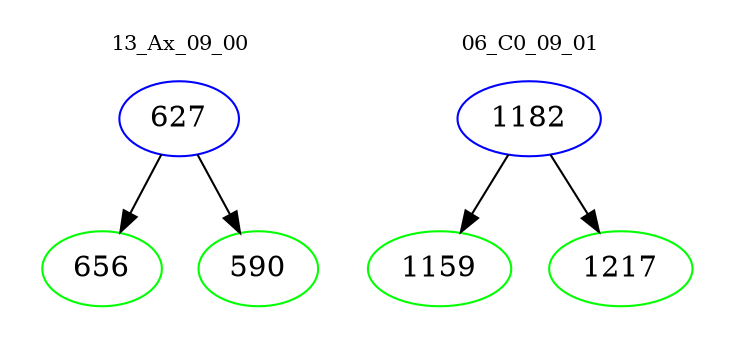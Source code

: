 digraph{
subgraph cluster_0 {
color = white
label = "13_Ax_09_00";
fontsize=10;
T0_627 [label="627", color="blue"]
T0_627 -> T0_656 [color="black"]
T0_656 [label="656", color="green"]
T0_627 -> T0_590 [color="black"]
T0_590 [label="590", color="green"]
}
subgraph cluster_1 {
color = white
label = "06_C0_09_01";
fontsize=10;
T1_1182 [label="1182", color="blue"]
T1_1182 -> T1_1159 [color="black"]
T1_1159 [label="1159", color="green"]
T1_1182 -> T1_1217 [color="black"]
T1_1217 [label="1217", color="green"]
}
}

